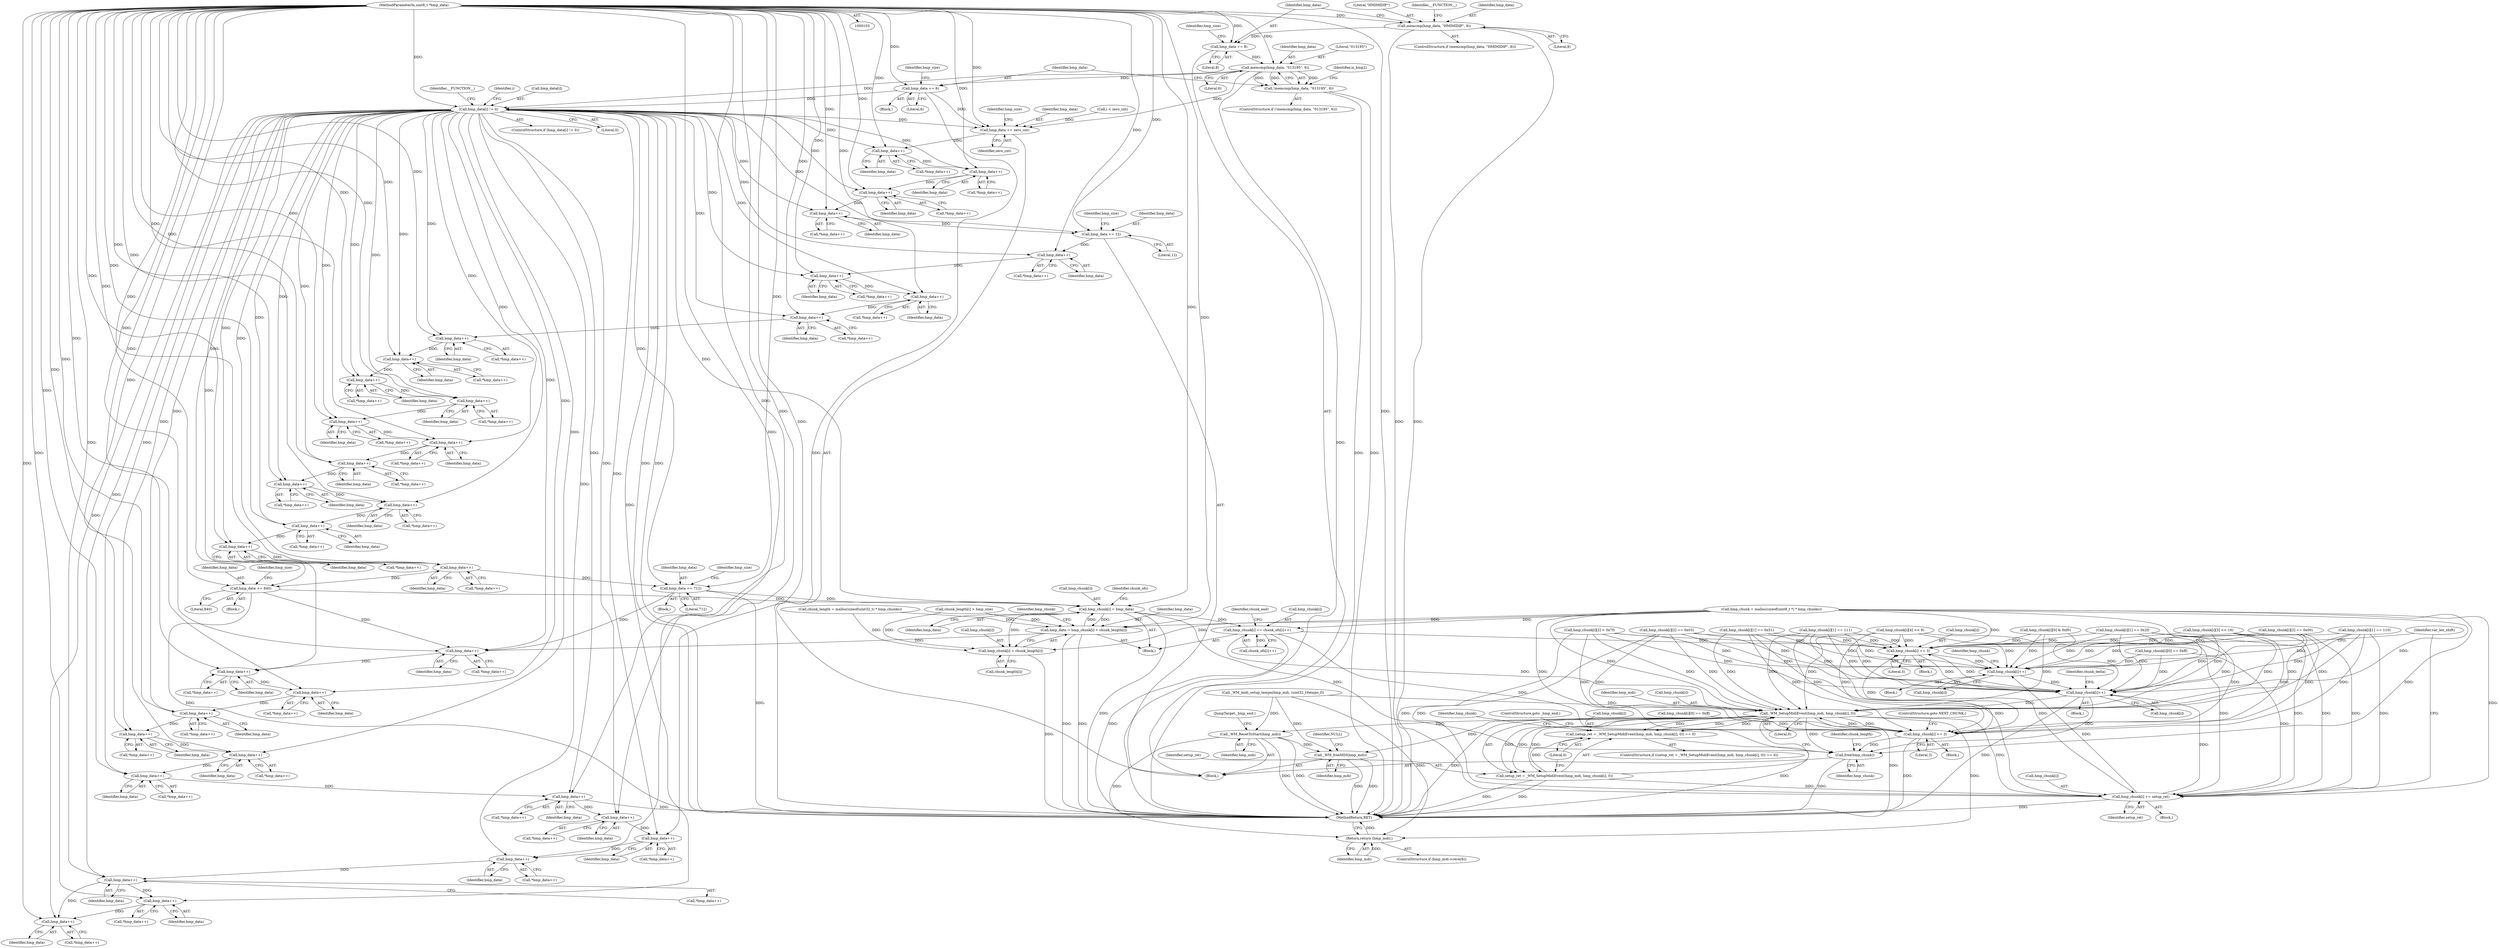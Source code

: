 digraph "0_wildmidi_660b513d99bced8783a4a5984ac2f742c74ebbdd_0@API" {
"1000215" [label="(Call,memcmp(hmp_data, \"013195\", 6))"];
"1000207" [label="(Call,hmp_data += 8)"];
"1000194" [label="(Call,memcmp(hmp_data, \"HMIMIDIP\", 8))"];
"1000104" [label="(MethodParameterIn,uint8_t *hmp_data)"];
"1000214" [label="(Call,!memcmp(hmp_data, \"013195\", 6))"];
"1000220" [label="(Call,hmp_data += 6)"];
"1000251" [label="(Call,hmp_data[i] != 0)"];
"1000265" [label="(Call,hmp_data += zero_cnt)"];
"1000274" [label="(Call,hmp_data++)"];
"1000280" [label="(Call,hmp_data++)"];
"1000287" [label="(Call,hmp_data++)"];
"1000294" [label="(Call,hmp_data++)"];
"1000302" [label="(Call,hmp_data += 12)"];
"1000311" [label="(Call,hmp_data++)"];
"1000317" [label="(Call,hmp_data++)"];
"1000324" [label="(Call,hmp_data++)"];
"1000331" [label="(Call,hmp_data++)"];
"1000340" [label="(Call,hmp_data++)"];
"1000346" [label="(Call,hmp_data++)"];
"1000353" [label="(Call,hmp_data++)"];
"1000360" [label="(Call,hmp_data++)"];
"1000374" [label="(Call,hmp_data++)"];
"1000380" [label="(Call,hmp_data++)"];
"1000387" [label="(Call,hmp_data++)"];
"1000394" [label="(Call,hmp_data++)"];
"1000431" [label="(Call,hmp_data++)"];
"1000437" [label="(Call,hmp_data++)"];
"1000444" [label="(Call,hmp_data++)"];
"1000451" [label="(Call,hmp_data++)"];
"1000462" [label="(Call,hmp_data += 840)"];
"1000535" [label="(Call,hmp_chunk[i] = hmp_data)"];
"1000742" [label="(Call,hmp_data = hmp_chunk[i] + chunk_length[i])"];
"1000548" [label="(Call,hmp_data++)"];
"1000554" [label="(Call,hmp_data++)"];
"1000561" [label="(Call,hmp_data++)"];
"1000568" [label="(Call,hmp_data++)"];
"1000583" [label="(Call,hmp_data++)"];
"1000591" [label="(Call,hmp_data++)"];
"1000600" [label="(Call,hmp_data++)"];
"1000609" [label="(Call,hmp_data++)"];
"1000639" [label="(Call,hmp_data++)"];
"1000645" [label="(Call,hmp_data++)"];
"1000652" [label="(Call,hmp_data++)"];
"1000659" [label="(Call,hmp_data++)"];
"1000696" [label="(Call,hmp_data++)"];
"1000722" [label="(Call,hmp_data++)"];
"1000744" [label="(Call,hmp_chunk[i] + chunk_length[i])"];
"1000751" [label="(Call,hmp_chunk[i] += chunk_ofs[i]++)"];
"1000899" [label="(Call,hmp_chunk[i] += 3)"];
"1001065" [label="(Call,hmp_chunk[i]++)"];
"1001091" [label="(Call,hmp_chunk[i]++)"];
"1000914" [label="(Call,_WM_SetupMidiEvent(hmp_mdi, hmp_chunk[i], 0))"];
"1000911" [label="(Call,(setup_ret = _WM_SetupMidiEvent(hmp_mdi, hmp_chunk[i], 0)) == 0)"];
"1000912" [label="(Call,setup_ret = _WM_SetupMidiEvent(hmp_mdi, hmp_chunk[i], 0))"];
"1001023" [label="(Call,hmp_chunk[i] += setup_ret)"];
"1000955" [label="(Call,hmp_chunk[i] += 3)"];
"1001211" [label="(Call,free(hmp_chunk))"];
"1001208" [label="(Call,_WM_ResetToStart(hmp_mdi))"];
"1001225" [label="(Return,return (hmp_mdi);)"];
"1001227" [label="(Call,_WM_freeMDI(hmp_mdi))"];
"1000470" [label="(Call,hmp_data += 712)"];
"1000912" [label="(Call,setup_ret = _WM_SetupMidiEvent(hmp_mdi, hmp_chunk[i], 0))"];
"1000269" [label="(Identifier,hmp_size)"];
"1000568" [label="(Call,hmp_data++)"];
"1000482" [label="(Call,_WM_midi_setup_tempo(hmp_mdi, (uint32_t)tempo_f))"];
"1000494" [label="(Call,chunk_length = malloc(sizeof(uint32_t) * hmp_chunks))"];
"1000200" [label="(Identifier,__FUNCTION__)"];
"1000222" [label="(Literal,6)"];
"1000332" [label="(Identifier,hmp_data)"];
"1000452" [label="(Identifier,hmp_data)"];
"1000660" [label="(Identifier,hmp_data)"];
"1000347" [label="(Identifier,hmp_data)"];
"1000554" [label="(Call,hmp_data++)"];
"1000920" [label="(Literal,0)"];
"1000432" [label="(Identifier,hmp_data)"];
"1000659" [label="(Call,hmp_data++)"];
"1000266" [label="(Identifier,hmp_data)"];
"1000723" [label="(Identifier,hmp_data)"];
"1000761" [label="(Identifier,chunk_end)"];
"1000722" [label="(Call,hmp_data++)"];
"1001092" [label="(Call,hmp_chunk[i])"];
"1000207" [label="(Call,hmp_data += 8)"];
"1000547" [label="(Call,*hmp_data++)"];
"1001210" [label="(JumpTarget,_hmp_end:)"];
"1000609" [label="(Call,hmp_data++)"];
"1000331" [label="(Call,hmp_data++)"];
"1000487" [label="(Call,hmp_chunk = malloc(sizeof(uint8_t *) * hmp_chunks))"];
"1001231" [label="(MethodReturn,RET)"];
"1000900" [label="(Call,hmp_chunk[i])"];
"1000463" [label="(Identifier,hmp_data)"];
"1000645" [label="(Call,hmp_data++)"];
"1000748" [label="(Call,chunk_length[i])"];
"1000964" [label="(Call,hmp_chunk[i][0] == 0xff)"];
"1000905" [label="(Block,)"];
"1001000" [label="(Call,hmp_chunk[i][4] << 8)"];
"1000618" [label="(Call,chunk_length[i] > hmp_size)"];
"1000567" [label="(Call,*hmp_data++)"];
"1000867" [label="(Call,hmp_chunk[i][0] & 0xf0)"];
"1000877" [label="(Call,hmp_chunk[i][1] == 110)"];
"1000472" [label="(Literal,712)"];
"1000940" [label="(Call,hmp_chunk[i][2] == 0x00)"];
"1000317" [label="(Call,hmp_data++)"];
"1000583" [label="(Call,hmp_data++)"];
"1000743" [label="(Identifier,hmp_data)"];
"1000561" [label="(Call,hmp_data++)"];
"1000316" [label="(Call,*hmp_data++)"];
"1000311" [label="(Call,hmp_data++)"];
"1000381" [label="(Identifier,hmp_data)"];
"1001211" [label="(Call,free(hmp_chunk))"];
"1000219" [label="(Block,)"];
"1000275" [label="(Identifier,hmp_data)"];
"1000445" [label="(Identifier,hmp_data)"];
"1000394" [label="(Call,hmp_data++)"];
"1000915" [label="(Identifier,hmp_mdi)"];
"1000323" [label="(Call,*hmp_data++)"];
"1001091" [label="(Call,hmp_chunk[i]++)"];
"1000230" [label="(Identifier,is_hmp2)"];
"1000972" [label="(Call,hmp_chunk[i][1] == 0x51)"];
"1000450" [label="(Call,*hmp_data++)"];
"1000280" [label="(Call,hmp_data++)"];
"1000310" [label="(Call,*hmp_data++)"];
"1000195" [label="(Identifier,hmp_data)"];
"1000536" [label="(Call,hmp_chunk[i])"];
"1001023" [label="(Call,hmp_chunk[i] += setup_ret)"];
"1000755" [label="(Call,chunk_ofs[i]++)"];
"1000393" [label="(Call,*hmp_data++)"];
"1000474" [label="(Identifier,hmp_size)"];
"1000753" [label="(Identifier,hmp_chunk)"];
"1001208" [label="(Call,_WM_ResetToStart(hmp_mdi))"];
"1000303" [label="(Identifier,hmp_data)"];
"1000560" [label="(Call,*hmp_data++)"];
"1000325" [label="(Identifier,hmp_data)"];
"1000959" [label="(Literal,3)"];
"1000925" [label="(Call,hmp_chunk[i][0] == 0xff)"];
"1000451" [label="(Call,hmp_data++)"];
"1000992" [label="(Call,hmp_chunk[i][3] << 16)"];
"1000638" [label="(Call,*hmp_data++)"];
"1001072" [label="(Identifier,hmp_chunk)"];
"1000466" [label="(Identifier,hmp_size)"];
"1000470" [label="(Call,hmp_data += 712)"];
"1000352" [label="(Call,*hmp_data++)"];
"1000287" [label="(Call,hmp_data++)"];
"1000244" [label="(Call,i < zero_cnt)"];
"1000555" [label="(Identifier,hmp_data)"];
"1000462" [label="(Call,hmp_data += 840)"];
"1000469" [label="(Block,)"];
"1000304" [label="(Literal,12)"];
"1000302" [label="(Call,hmp_data += 12)"];
"1000644" [label="(Call,*hmp_data++)"];
"1000438" [label="(Identifier,hmp_data)"];
"1000216" [label="(Identifier,hmp_data)"];
"1000600" [label="(Call,hmp_data++)"];
"1000430" [label="(Call,*hmp_data++)"];
"1000590" [label="(Call,*hmp_data++)"];
"1001225" [label="(Return,return (hmp_mdi);)"];
"1000535" [label="(Call,hmp_chunk[i] = hmp_data)"];
"1000250" [label="(ControlStructure,if (hmp_data[i] != 0))"];
"1000582" [label="(Call,*hmp_data++)"];
"1000910" [label="(ControlStructure,if ((setup_ret = _WM_SetupMidiEvent(hmp_mdi, hmp_chunk[i], 0)) == 0))"];
"1001227" [label="(Call,_WM_freeMDI(hmp_mdi))"];
"1000106" [label="(Block,)"];
"1000914" [label="(Call,_WM_SetupMidiEvent(hmp_mdi, hmp_chunk[i], 0))"];
"1000273" [label="(Call,*hmp_data++)"];
"1000863" [label="(Block,)"];
"1000345" [label="(Call,*hmp_data++)"];
"1000288" [label="(Identifier,hmp_data)"];
"1001228" [label="(Identifier,hmp_mdi)"];
"1001029" [label="(Identifier,var_len_shift)"];
"1000380" [label="(Call,hmp_data++)"];
"1000395" [label="(Identifier,hmp_data)"];
"1000601" [label="(Identifier,hmp_data)"];
"1000251" [label="(Call,hmp_data[i] != 0)"];
"1000898" [label="(Block,)"];
"1000913" [label="(Identifier,setup_ret)"];
"1001024" [label="(Call,hmp_chunk[i])"];
"1000903" [label="(Literal,3)"];
"1000884" [label="(Call,hmp_chunk[i][1] == 111)"];
"1000318" [label="(Identifier,hmp_data)"];
"1000919" [label="(Literal,0)"];
"1000324" [label="(Call,hmp_data++)"];
"1000658" [label="(Call,*hmp_data++)"];
"1000375" [label="(Identifier,hmp_data)"];
"1000891" [label="(Call,hmp_chunk[i][2] > 0x7f)"];
"1000955" [label="(Call,hmp_chunk[i] += 3)"];
"1000444" [label="(Call,hmp_data++)"];
"1000542" [label="(Identifier,chunk_ofs)"];
"1000213" [label="(ControlStructure,if (!memcmp(hmp_data, \"013195\", 6)))"];
"1000751" [label="(Call,hmp_chunk[i] += chunk_ofs[i]++)"];
"1000569" [label="(Identifier,hmp_data)"];
"1000208" [label="(Identifier,hmp_data)"];
"1000745" [label="(Call,hmp_chunk[i])"];
"1000193" [label="(ControlStructure,if (memcmp(hmp_data, \"HMIMIDIP\", 8)))"];
"1000306" [label="(Identifier,hmp_size)"];
"1000330" [label="(Call,*hmp_data++)"];
"1000379" [label="(Call,*hmp_data++)"];
"1000721" [label="(Call,*hmp_data++)"];
"1000215" [label="(Call,memcmp(hmp_data, \"013195\", 6))"];
"1000947" [label="(Block,)"];
"1000651" [label="(Call,*hmp_data++)"];
"1000652" [label="(Call,hmp_data++)"];
"1000267" [label="(Identifier,zero_cnt)"];
"1000339" [label="(Call,*hmp_data++)"];
"1000640" [label="(Identifier,hmp_data)"];
"1000899" [label="(Call,hmp_chunk[i] += 3)"];
"1000217" [label="(Literal,\"013195\")"];
"1000548" [label="(Call,hmp_data++)"];
"1000549" [label="(Identifier,hmp_data)"];
"1000295" [label="(Identifier,hmp_data)"];
"1000539" [label="(Identifier,hmp_data)"];
"1000265" [label="(Call,hmp_data += zero_cnt)"];
"1000360" [label="(Call,hmp_data++)"];
"1000695" [label="(Call,*hmp_data++)"];
"1000341" [label="(Identifier,hmp_data)"];
"1000220" [label="(Call,hmp_data += 6)"];
"1000431" [label="(Call,hmp_data++)"];
"1001066" [label="(Call,hmp_chunk[i])"];
"1000697" [label="(Identifier,hmp_data)"];
"1000639" [label="(Call,hmp_data++)"];
"1000608" [label="(Call,*hmp_data++)"];
"1000258" [label="(Identifier,__FUNCTION__)"];
"1000653" [label="(Identifier,hmp_data)"];
"1000346" [label="(Call,hmp_data++)"];
"1000197" [label="(Literal,8)"];
"1000281" [label="(Identifier,hmp_data)"];
"1000979" [label="(Call,hmp_chunk[i][2] == 0x03)"];
"1001045" [label="(Block,)"];
"1001097" [label="(Identifier,chunk_delta)"];
"1000591" [label="(Call,hmp_data++)"];
"1001027" [label="(Identifier,setup_ret)"];
"1000933" [label="(Call,hmp_chunk[i][1] == 0x2f)"];
"1000373" [label="(Call,*hmp_data++)"];
"1000592" [label="(Identifier,hmp_data)"];
"1000436" [label="(Call,*hmp_data++)"];
"1001212" [label="(Identifier,hmp_chunk)"];
"1000388" [label="(Identifier,hmp_data)"];
"1000194" [label="(Call,memcmp(hmp_data, \"HMIMIDIP\", 8))"];
"1000274" [label="(Call,hmp_data++)"];
"1000214" [label="(Call,!memcmp(hmp_data, \"013195\", 6))"];
"1000218" [label="(Literal,6)"];
"1000437" [label="(Call,hmp_data++)"];
"1000293" [label="(Call,*hmp_data++)"];
"1000562" [label="(Identifier,hmp_data)"];
"1000553" [label="(Call,*hmp_data++)"];
"1001226" [label="(Identifier,hmp_mdi)"];
"1000387" [label="(Call,hmp_data++)"];
"1000248" [label="(Identifier,i)"];
"1000960" [label="(ControlStructure,goto NEXT_CHUNK;)"];
"1000464" [label="(Literal,840)"];
"1000286" [label="(Call,*hmp_data++)"];
"1000471" [label="(Identifier,hmp_data)"];
"1000252" [label="(Call,hmp_data[i])"];
"1000386" [label="(Call,*hmp_data++)"];
"1000361" [label="(Identifier,hmp_data)"];
"1000279" [label="(Call,*hmp_data++)"];
"1000752" [label="(Call,hmp_chunk[i])"];
"1000224" [label="(Identifier,hmp_size)"];
"1000221" [label="(Identifier,hmp_data)"];
"1000294" [label="(Call,hmp_data++)"];
"1000209" [label="(Literal,8)"];
"1000354" [label="(Identifier,hmp_data)"];
"1000461" [label="(Block,)"];
"1000916" [label="(Call,hmp_chunk[i])"];
"1000610" [label="(Identifier,hmp_data)"];
"1000956" [label="(Call,hmp_chunk[i])"];
"1001230" [label="(Identifier,NULL)"];
"1000584" [label="(Identifier,hmp_data)"];
"1000374" [label="(Call,hmp_data++)"];
"1000928" [label="(Identifier,hmp_chunk)"];
"1000742" [label="(Call,hmp_data = hmp_chunk[i] + chunk_length[i])"];
"1000646" [label="(Identifier,hmp_data)"];
"1000599" [label="(Call,*hmp_data++)"];
"1001214" [label="(Identifier,chunk_length)"];
"1000312" [label="(Identifier,hmp_data)"];
"1000340" [label="(Call,hmp_data++)"];
"1000744" [label="(Call,hmp_chunk[i] + chunk_length[i])"];
"1001065" [label="(Call,hmp_chunk[i]++)"];
"1000104" [label="(MethodParameterIn,uint8_t *hmp_data)"];
"1000359" [label="(Call,*hmp_data++)"];
"1000353" [label="(Call,hmp_data++)"];
"1000911" [label="(Call,(setup_ret = _WM_SetupMidiEvent(hmp_mdi, hmp_chunk[i], 0)) == 0)"];
"1000196" [label="(Literal,\"HMIMIDIP\")"];
"1000922" [label="(ControlStructure,goto _hmp_end;)"];
"1001209" [label="(Identifier,hmp_mdi)"];
"1000696" [label="(Call,hmp_data++)"];
"1000255" [label="(Literal,0)"];
"1000534" [label="(Block,)"];
"1001221" [label="(ControlStructure,if (hmp_mdi->reverb))"];
"1000443" [label="(Call,*hmp_data++)"];
"1000211" [label="(Identifier,hmp_size)"];
"1000215" -> "1000214"  [label="AST: "];
"1000215" -> "1000218"  [label="CFG: "];
"1000216" -> "1000215"  [label="AST: "];
"1000217" -> "1000215"  [label="AST: "];
"1000218" -> "1000215"  [label="AST: "];
"1000214" -> "1000215"  [label="CFG: "];
"1000215" -> "1001231"  [label="DDG: "];
"1000215" -> "1000214"  [label="DDG: "];
"1000215" -> "1000214"  [label="DDG: "];
"1000215" -> "1000214"  [label="DDG: "];
"1000207" -> "1000215"  [label="DDG: "];
"1000104" -> "1000215"  [label="DDG: "];
"1000215" -> "1000220"  [label="DDG: "];
"1000215" -> "1000251"  [label="DDG: "];
"1000215" -> "1000265"  [label="DDG: "];
"1000207" -> "1000106"  [label="AST: "];
"1000207" -> "1000209"  [label="CFG: "];
"1000208" -> "1000207"  [label="AST: "];
"1000209" -> "1000207"  [label="AST: "];
"1000211" -> "1000207"  [label="CFG: "];
"1000194" -> "1000207"  [label="DDG: "];
"1000104" -> "1000207"  [label="DDG: "];
"1000194" -> "1000193"  [label="AST: "];
"1000194" -> "1000197"  [label="CFG: "];
"1000195" -> "1000194"  [label="AST: "];
"1000196" -> "1000194"  [label="AST: "];
"1000197" -> "1000194"  [label="AST: "];
"1000200" -> "1000194"  [label="CFG: "];
"1000208" -> "1000194"  [label="CFG: "];
"1000194" -> "1001231"  [label="DDG: "];
"1000194" -> "1001231"  [label="DDG: "];
"1000104" -> "1000194"  [label="DDG: "];
"1000104" -> "1000103"  [label="AST: "];
"1000104" -> "1001231"  [label="DDG: "];
"1000104" -> "1000220"  [label="DDG: "];
"1000104" -> "1000251"  [label="DDG: "];
"1000104" -> "1000265"  [label="DDG: "];
"1000104" -> "1000274"  [label="DDG: "];
"1000104" -> "1000280"  [label="DDG: "];
"1000104" -> "1000287"  [label="DDG: "];
"1000104" -> "1000294"  [label="DDG: "];
"1000104" -> "1000302"  [label="DDG: "];
"1000104" -> "1000311"  [label="DDG: "];
"1000104" -> "1000317"  [label="DDG: "];
"1000104" -> "1000324"  [label="DDG: "];
"1000104" -> "1000331"  [label="DDG: "];
"1000104" -> "1000340"  [label="DDG: "];
"1000104" -> "1000346"  [label="DDG: "];
"1000104" -> "1000353"  [label="DDG: "];
"1000104" -> "1000360"  [label="DDG: "];
"1000104" -> "1000374"  [label="DDG: "];
"1000104" -> "1000380"  [label="DDG: "];
"1000104" -> "1000387"  [label="DDG: "];
"1000104" -> "1000394"  [label="DDG: "];
"1000104" -> "1000431"  [label="DDG: "];
"1000104" -> "1000437"  [label="DDG: "];
"1000104" -> "1000444"  [label="DDG: "];
"1000104" -> "1000451"  [label="DDG: "];
"1000104" -> "1000462"  [label="DDG: "];
"1000104" -> "1000470"  [label="DDG: "];
"1000104" -> "1000535"  [label="DDG: "];
"1000104" -> "1000548"  [label="DDG: "];
"1000104" -> "1000554"  [label="DDG: "];
"1000104" -> "1000561"  [label="DDG: "];
"1000104" -> "1000568"  [label="DDG: "];
"1000104" -> "1000583"  [label="DDG: "];
"1000104" -> "1000591"  [label="DDG: "];
"1000104" -> "1000600"  [label="DDG: "];
"1000104" -> "1000609"  [label="DDG: "];
"1000104" -> "1000639"  [label="DDG: "];
"1000104" -> "1000645"  [label="DDG: "];
"1000104" -> "1000652"  [label="DDG: "];
"1000104" -> "1000659"  [label="DDG: "];
"1000104" -> "1000696"  [label="DDG: "];
"1000104" -> "1000722"  [label="DDG: "];
"1000104" -> "1000742"  [label="DDG: "];
"1000214" -> "1000213"  [label="AST: "];
"1000221" -> "1000214"  [label="CFG: "];
"1000230" -> "1000214"  [label="CFG: "];
"1000214" -> "1001231"  [label="DDG: "];
"1000214" -> "1001231"  [label="DDG: "];
"1000220" -> "1000219"  [label="AST: "];
"1000220" -> "1000222"  [label="CFG: "];
"1000221" -> "1000220"  [label="AST: "];
"1000222" -> "1000220"  [label="AST: "];
"1000224" -> "1000220"  [label="CFG: "];
"1000220" -> "1001231"  [label="DDG: "];
"1000220" -> "1000251"  [label="DDG: "];
"1000220" -> "1000265"  [label="DDG: "];
"1000251" -> "1000250"  [label="AST: "];
"1000251" -> "1000255"  [label="CFG: "];
"1000252" -> "1000251"  [label="AST: "];
"1000255" -> "1000251"  [label="AST: "];
"1000258" -> "1000251"  [label="CFG: "];
"1000248" -> "1000251"  [label="CFG: "];
"1000251" -> "1001231"  [label="DDG: "];
"1000251" -> "1001231"  [label="DDG: "];
"1000251" -> "1000265"  [label="DDG: "];
"1000251" -> "1000274"  [label="DDG: "];
"1000251" -> "1000280"  [label="DDG: "];
"1000251" -> "1000287"  [label="DDG: "];
"1000251" -> "1000294"  [label="DDG: "];
"1000251" -> "1000302"  [label="DDG: "];
"1000251" -> "1000311"  [label="DDG: "];
"1000251" -> "1000317"  [label="DDG: "];
"1000251" -> "1000324"  [label="DDG: "];
"1000251" -> "1000331"  [label="DDG: "];
"1000251" -> "1000340"  [label="DDG: "];
"1000251" -> "1000346"  [label="DDG: "];
"1000251" -> "1000353"  [label="DDG: "];
"1000251" -> "1000360"  [label="DDG: "];
"1000251" -> "1000374"  [label="DDG: "];
"1000251" -> "1000380"  [label="DDG: "];
"1000251" -> "1000387"  [label="DDG: "];
"1000251" -> "1000394"  [label="DDG: "];
"1000251" -> "1000431"  [label="DDG: "];
"1000251" -> "1000437"  [label="DDG: "];
"1000251" -> "1000444"  [label="DDG: "];
"1000251" -> "1000451"  [label="DDG: "];
"1000251" -> "1000462"  [label="DDG: "];
"1000251" -> "1000470"  [label="DDG: "];
"1000251" -> "1000535"  [label="DDG: "];
"1000251" -> "1000548"  [label="DDG: "];
"1000251" -> "1000554"  [label="DDG: "];
"1000251" -> "1000561"  [label="DDG: "];
"1000251" -> "1000568"  [label="DDG: "];
"1000251" -> "1000583"  [label="DDG: "];
"1000251" -> "1000591"  [label="DDG: "];
"1000251" -> "1000600"  [label="DDG: "];
"1000251" -> "1000609"  [label="DDG: "];
"1000251" -> "1000639"  [label="DDG: "];
"1000251" -> "1000645"  [label="DDG: "];
"1000251" -> "1000652"  [label="DDG: "];
"1000251" -> "1000659"  [label="DDG: "];
"1000251" -> "1000696"  [label="DDG: "];
"1000251" -> "1000722"  [label="DDG: "];
"1000265" -> "1000106"  [label="AST: "];
"1000265" -> "1000267"  [label="CFG: "];
"1000266" -> "1000265"  [label="AST: "];
"1000267" -> "1000265"  [label="AST: "];
"1000269" -> "1000265"  [label="CFG: "];
"1000244" -> "1000265"  [label="DDG: "];
"1000265" -> "1000274"  [label="DDG: "];
"1000274" -> "1000273"  [label="AST: "];
"1000274" -> "1000275"  [label="CFG: "];
"1000275" -> "1000274"  [label="AST: "];
"1000273" -> "1000274"  [label="CFG: "];
"1000274" -> "1000280"  [label="DDG: "];
"1000280" -> "1000279"  [label="AST: "];
"1000280" -> "1000281"  [label="CFG: "];
"1000281" -> "1000280"  [label="AST: "];
"1000279" -> "1000280"  [label="CFG: "];
"1000280" -> "1000287"  [label="DDG: "];
"1000287" -> "1000286"  [label="AST: "];
"1000287" -> "1000288"  [label="CFG: "];
"1000288" -> "1000287"  [label="AST: "];
"1000286" -> "1000287"  [label="CFG: "];
"1000287" -> "1000294"  [label="DDG: "];
"1000294" -> "1000293"  [label="AST: "];
"1000294" -> "1000295"  [label="CFG: "];
"1000295" -> "1000294"  [label="AST: "];
"1000293" -> "1000294"  [label="CFG: "];
"1000294" -> "1000302"  [label="DDG: "];
"1000302" -> "1000106"  [label="AST: "];
"1000302" -> "1000304"  [label="CFG: "];
"1000303" -> "1000302"  [label="AST: "];
"1000304" -> "1000302"  [label="AST: "];
"1000306" -> "1000302"  [label="CFG: "];
"1000302" -> "1000311"  [label="DDG: "];
"1000311" -> "1000310"  [label="AST: "];
"1000311" -> "1000312"  [label="CFG: "];
"1000312" -> "1000311"  [label="AST: "];
"1000310" -> "1000311"  [label="CFG: "];
"1000311" -> "1000317"  [label="DDG: "];
"1000317" -> "1000316"  [label="AST: "];
"1000317" -> "1000318"  [label="CFG: "];
"1000318" -> "1000317"  [label="AST: "];
"1000316" -> "1000317"  [label="CFG: "];
"1000317" -> "1000324"  [label="DDG: "];
"1000324" -> "1000323"  [label="AST: "];
"1000324" -> "1000325"  [label="CFG: "];
"1000325" -> "1000324"  [label="AST: "];
"1000323" -> "1000324"  [label="CFG: "];
"1000324" -> "1000331"  [label="DDG: "];
"1000331" -> "1000330"  [label="AST: "];
"1000331" -> "1000332"  [label="CFG: "];
"1000332" -> "1000331"  [label="AST: "];
"1000330" -> "1000331"  [label="CFG: "];
"1000331" -> "1000340"  [label="DDG: "];
"1000340" -> "1000339"  [label="AST: "];
"1000340" -> "1000341"  [label="CFG: "];
"1000341" -> "1000340"  [label="AST: "];
"1000339" -> "1000340"  [label="CFG: "];
"1000340" -> "1000346"  [label="DDG: "];
"1000346" -> "1000345"  [label="AST: "];
"1000346" -> "1000347"  [label="CFG: "];
"1000347" -> "1000346"  [label="AST: "];
"1000345" -> "1000346"  [label="CFG: "];
"1000346" -> "1000353"  [label="DDG: "];
"1000353" -> "1000352"  [label="AST: "];
"1000353" -> "1000354"  [label="CFG: "];
"1000354" -> "1000353"  [label="AST: "];
"1000352" -> "1000353"  [label="CFG: "];
"1000353" -> "1000360"  [label="DDG: "];
"1000360" -> "1000359"  [label="AST: "];
"1000360" -> "1000361"  [label="CFG: "];
"1000361" -> "1000360"  [label="AST: "];
"1000359" -> "1000360"  [label="CFG: "];
"1000360" -> "1000374"  [label="DDG: "];
"1000374" -> "1000373"  [label="AST: "];
"1000374" -> "1000375"  [label="CFG: "];
"1000375" -> "1000374"  [label="AST: "];
"1000373" -> "1000374"  [label="CFG: "];
"1000374" -> "1000380"  [label="DDG: "];
"1000380" -> "1000379"  [label="AST: "];
"1000380" -> "1000381"  [label="CFG: "];
"1000381" -> "1000380"  [label="AST: "];
"1000379" -> "1000380"  [label="CFG: "];
"1000380" -> "1000387"  [label="DDG: "];
"1000387" -> "1000386"  [label="AST: "];
"1000387" -> "1000388"  [label="CFG: "];
"1000388" -> "1000387"  [label="AST: "];
"1000386" -> "1000387"  [label="CFG: "];
"1000387" -> "1000394"  [label="DDG: "];
"1000394" -> "1000393"  [label="AST: "];
"1000394" -> "1000395"  [label="CFG: "];
"1000395" -> "1000394"  [label="AST: "];
"1000393" -> "1000394"  [label="CFG: "];
"1000394" -> "1000431"  [label="DDG: "];
"1000431" -> "1000430"  [label="AST: "];
"1000431" -> "1000432"  [label="CFG: "];
"1000432" -> "1000431"  [label="AST: "];
"1000430" -> "1000431"  [label="CFG: "];
"1000431" -> "1000437"  [label="DDG: "];
"1000437" -> "1000436"  [label="AST: "];
"1000437" -> "1000438"  [label="CFG: "];
"1000438" -> "1000437"  [label="AST: "];
"1000436" -> "1000437"  [label="CFG: "];
"1000437" -> "1000444"  [label="DDG: "];
"1000444" -> "1000443"  [label="AST: "];
"1000444" -> "1000445"  [label="CFG: "];
"1000445" -> "1000444"  [label="AST: "];
"1000443" -> "1000444"  [label="CFG: "];
"1000444" -> "1000451"  [label="DDG: "];
"1000451" -> "1000450"  [label="AST: "];
"1000451" -> "1000452"  [label="CFG: "];
"1000452" -> "1000451"  [label="AST: "];
"1000450" -> "1000451"  [label="CFG: "];
"1000451" -> "1000462"  [label="DDG: "];
"1000451" -> "1000470"  [label="DDG: "];
"1000462" -> "1000461"  [label="AST: "];
"1000462" -> "1000464"  [label="CFG: "];
"1000463" -> "1000462"  [label="AST: "];
"1000464" -> "1000462"  [label="AST: "];
"1000466" -> "1000462"  [label="CFG: "];
"1000462" -> "1001231"  [label="DDG: "];
"1000462" -> "1000535"  [label="DDG: "];
"1000462" -> "1000548"  [label="DDG: "];
"1000535" -> "1000534"  [label="AST: "];
"1000535" -> "1000539"  [label="CFG: "];
"1000536" -> "1000535"  [label="AST: "];
"1000539" -> "1000535"  [label="AST: "];
"1000542" -> "1000535"  [label="CFG: "];
"1000535" -> "1001231"  [label="DDG: "];
"1000742" -> "1000535"  [label="DDG: "];
"1000470" -> "1000535"  [label="DDG: "];
"1000535" -> "1000742"  [label="DDG: "];
"1000535" -> "1000744"  [label="DDG: "];
"1000535" -> "1000751"  [label="DDG: "];
"1000535" -> "1001211"  [label="DDG: "];
"1000742" -> "1000534"  [label="AST: "];
"1000742" -> "1000744"  [label="CFG: "];
"1000743" -> "1000742"  [label="AST: "];
"1000744" -> "1000742"  [label="AST: "];
"1000753" -> "1000742"  [label="CFG: "];
"1000742" -> "1001231"  [label="DDG: "];
"1000742" -> "1001231"  [label="DDG: "];
"1000742" -> "1000548"  [label="DDG: "];
"1000487" -> "1000742"  [label="DDG: "];
"1000494" -> "1000742"  [label="DDG: "];
"1000618" -> "1000742"  [label="DDG: "];
"1000548" -> "1000547"  [label="AST: "];
"1000548" -> "1000549"  [label="CFG: "];
"1000549" -> "1000548"  [label="AST: "];
"1000547" -> "1000548"  [label="CFG: "];
"1000470" -> "1000548"  [label="DDG: "];
"1000548" -> "1000554"  [label="DDG: "];
"1000554" -> "1000553"  [label="AST: "];
"1000554" -> "1000555"  [label="CFG: "];
"1000555" -> "1000554"  [label="AST: "];
"1000553" -> "1000554"  [label="CFG: "];
"1000554" -> "1000561"  [label="DDG: "];
"1000561" -> "1000560"  [label="AST: "];
"1000561" -> "1000562"  [label="CFG: "];
"1000562" -> "1000561"  [label="AST: "];
"1000560" -> "1000561"  [label="CFG: "];
"1000561" -> "1000568"  [label="DDG: "];
"1000568" -> "1000567"  [label="AST: "];
"1000568" -> "1000569"  [label="CFG: "];
"1000569" -> "1000568"  [label="AST: "];
"1000567" -> "1000568"  [label="CFG: "];
"1000568" -> "1000583"  [label="DDG: "];
"1000583" -> "1000582"  [label="AST: "];
"1000583" -> "1000584"  [label="CFG: "];
"1000584" -> "1000583"  [label="AST: "];
"1000582" -> "1000583"  [label="CFG: "];
"1000583" -> "1000591"  [label="DDG: "];
"1000591" -> "1000590"  [label="AST: "];
"1000591" -> "1000592"  [label="CFG: "];
"1000592" -> "1000591"  [label="AST: "];
"1000590" -> "1000591"  [label="CFG: "];
"1000591" -> "1000600"  [label="DDG: "];
"1000600" -> "1000599"  [label="AST: "];
"1000600" -> "1000601"  [label="CFG: "];
"1000601" -> "1000600"  [label="AST: "];
"1000599" -> "1000600"  [label="CFG: "];
"1000600" -> "1000609"  [label="DDG: "];
"1000609" -> "1000608"  [label="AST: "];
"1000609" -> "1000610"  [label="CFG: "];
"1000610" -> "1000609"  [label="AST: "];
"1000608" -> "1000609"  [label="CFG: "];
"1000609" -> "1001231"  [label="DDG: "];
"1000609" -> "1000639"  [label="DDG: "];
"1000639" -> "1000638"  [label="AST: "];
"1000639" -> "1000640"  [label="CFG: "];
"1000640" -> "1000639"  [label="AST: "];
"1000638" -> "1000639"  [label="CFG: "];
"1000639" -> "1000645"  [label="DDG: "];
"1000645" -> "1000644"  [label="AST: "];
"1000645" -> "1000646"  [label="CFG: "];
"1000646" -> "1000645"  [label="AST: "];
"1000644" -> "1000645"  [label="CFG: "];
"1000645" -> "1000652"  [label="DDG: "];
"1000652" -> "1000651"  [label="AST: "];
"1000652" -> "1000653"  [label="CFG: "];
"1000653" -> "1000652"  [label="AST: "];
"1000651" -> "1000652"  [label="CFG: "];
"1000652" -> "1000659"  [label="DDG: "];
"1000659" -> "1000658"  [label="AST: "];
"1000659" -> "1000660"  [label="CFG: "];
"1000660" -> "1000659"  [label="AST: "];
"1000658" -> "1000659"  [label="CFG: "];
"1000659" -> "1000696"  [label="DDG: "];
"1000659" -> "1000722"  [label="DDG: "];
"1000696" -> "1000695"  [label="AST: "];
"1000696" -> "1000697"  [label="CFG: "];
"1000697" -> "1000696"  [label="AST: "];
"1000695" -> "1000696"  [label="CFG: "];
"1000696" -> "1000722"  [label="DDG: "];
"1000722" -> "1000721"  [label="AST: "];
"1000722" -> "1000723"  [label="CFG: "];
"1000723" -> "1000722"  [label="AST: "];
"1000721" -> "1000722"  [label="CFG: "];
"1000744" -> "1000748"  [label="CFG: "];
"1000745" -> "1000744"  [label="AST: "];
"1000748" -> "1000744"  [label="AST: "];
"1000744" -> "1001231"  [label="DDG: "];
"1000487" -> "1000744"  [label="DDG: "];
"1000494" -> "1000744"  [label="DDG: "];
"1000618" -> "1000744"  [label="DDG: "];
"1000751" -> "1000534"  [label="AST: "];
"1000751" -> "1000755"  [label="CFG: "];
"1000752" -> "1000751"  [label="AST: "];
"1000755" -> "1000751"  [label="AST: "];
"1000761" -> "1000751"  [label="CFG: "];
"1000751" -> "1001231"  [label="DDG: "];
"1000487" -> "1000751"  [label="DDG: "];
"1000755" -> "1000751"  [label="DDG: "];
"1000751" -> "1000899"  [label="DDG: "];
"1000751" -> "1000914"  [label="DDG: "];
"1000751" -> "1001211"  [label="DDG: "];
"1000899" -> "1000898"  [label="AST: "];
"1000899" -> "1000903"  [label="CFG: "];
"1000900" -> "1000899"  [label="AST: "];
"1000903" -> "1000899"  [label="AST: "];
"1001029" -> "1000899"  [label="CFG: "];
"1000877" -> "1000899"  [label="DDG: "];
"1000992" -> "1000899"  [label="DDG: "];
"1000933" -> "1000899"  [label="DDG: "];
"1000487" -> "1000899"  [label="DDG: "];
"1000884" -> "1000899"  [label="DDG: "];
"1001000" -> "1000899"  [label="DDG: "];
"1000972" -> "1000899"  [label="DDG: "];
"1000867" -> "1000899"  [label="DDG: "];
"1000955" -> "1000899"  [label="DDG: "];
"1000940" -> "1000899"  [label="DDG: "];
"1000891" -> "1000899"  [label="DDG: "];
"1001091" -> "1000899"  [label="DDG: "];
"1000979" -> "1000899"  [label="DDG: "];
"1000899" -> "1001065"  [label="DDG: "];
"1000899" -> "1001091"  [label="DDG: "];
"1001065" -> "1001045"  [label="AST: "];
"1001065" -> "1001066"  [label="CFG: "];
"1001066" -> "1001065"  [label="AST: "];
"1001072" -> "1001065"  [label="CFG: "];
"1000877" -> "1001065"  [label="DDG: "];
"1001023" -> "1001065"  [label="DDG: "];
"1000992" -> "1001065"  [label="DDG: "];
"1000964" -> "1001065"  [label="DDG: "];
"1000933" -> "1001065"  [label="DDG: "];
"1000487" -> "1001065"  [label="DDG: "];
"1000884" -> "1001065"  [label="DDG: "];
"1001000" -> "1001065"  [label="DDG: "];
"1000972" -> "1001065"  [label="DDG: "];
"1000979" -> "1001065"  [label="DDG: "];
"1000867" -> "1001065"  [label="DDG: "];
"1000940" -> "1001065"  [label="DDG: "];
"1000891" -> "1001065"  [label="DDG: "];
"1001065" -> "1001091"  [label="DDG: "];
"1001091" -> "1000863"  [label="AST: "];
"1001091" -> "1001092"  [label="CFG: "];
"1001092" -> "1001091"  [label="AST: "];
"1001097" -> "1001091"  [label="CFG: "];
"1001091" -> "1001231"  [label="DDG: "];
"1001091" -> "1000914"  [label="DDG: "];
"1000877" -> "1001091"  [label="DDG: "];
"1001023" -> "1001091"  [label="DDG: "];
"1000992" -> "1001091"  [label="DDG: "];
"1000964" -> "1001091"  [label="DDG: "];
"1000933" -> "1001091"  [label="DDG: "];
"1000487" -> "1001091"  [label="DDG: "];
"1000884" -> "1001091"  [label="DDG: "];
"1001000" -> "1001091"  [label="DDG: "];
"1000972" -> "1001091"  [label="DDG: "];
"1000979" -> "1001091"  [label="DDG: "];
"1000867" -> "1001091"  [label="DDG: "];
"1000940" -> "1001091"  [label="DDG: "];
"1000891" -> "1001091"  [label="DDG: "];
"1001091" -> "1001211"  [label="DDG: "];
"1000914" -> "1000912"  [label="AST: "];
"1000914" -> "1000919"  [label="CFG: "];
"1000915" -> "1000914"  [label="AST: "];
"1000916" -> "1000914"  [label="AST: "];
"1000919" -> "1000914"  [label="AST: "];
"1000912" -> "1000914"  [label="CFG: "];
"1000914" -> "1001231"  [label="DDG: "];
"1000914" -> "1001231"  [label="DDG: "];
"1000914" -> "1000911"  [label="DDG: "];
"1000914" -> "1000911"  [label="DDG: "];
"1000914" -> "1000911"  [label="DDG: "];
"1000914" -> "1000912"  [label="DDG: "];
"1000914" -> "1000912"  [label="DDG: "];
"1000914" -> "1000912"  [label="DDG: "];
"1000482" -> "1000914"  [label="DDG: "];
"1000877" -> "1000914"  [label="DDG: "];
"1000992" -> "1000914"  [label="DDG: "];
"1000933" -> "1000914"  [label="DDG: "];
"1000487" -> "1000914"  [label="DDG: "];
"1000884" -> "1000914"  [label="DDG: "];
"1001000" -> "1000914"  [label="DDG: "];
"1000972" -> "1000914"  [label="DDG: "];
"1000867" -> "1000914"  [label="DDG: "];
"1000955" -> "1000914"  [label="DDG: "];
"1000940" -> "1000914"  [label="DDG: "];
"1000891" -> "1000914"  [label="DDG: "];
"1000979" -> "1000914"  [label="DDG: "];
"1000914" -> "1000955"  [label="DDG: "];
"1000914" -> "1001023"  [label="DDG: "];
"1000914" -> "1001208"  [label="DDG: "];
"1000914" -> "1001211"  [label="DDG: "];
"1000914" -> "1001225"  [label="DDG: "];
"1000914" -> "1001227"  [label="DDG: "];
"1000911" -> "1000910"  [label="AST: "];
"1000911" -> "1000920"  [label="CFG: "];
"1000912" -> "1000911"  [label="AST: "];
"1000920" -> "1000911"  [label="AST: "];
"1000922" -> "1000911"  [label="CFG: "];
"1000928" -> "1000911"  [label="CFG: "];
"1000911" -> "1001231"  [label="DDG: "];
"1000912" -> "1000911"  [label="DDG: "];
"1000913" -> "1000912"  [label="AST: "];
"1000920" -> "1000912"  [label="CFG: "];
"1000912" -> "1001231"  [label="DDG: "];
"1000912" -> "1001231"  [label="DDG: "];
"1000912" -> "1001023"  [label="DDG: "];
"1001023" -> "1000905"  [label="AST: "];
"1001023" -> "1001027"  [label="CFG: "];
"1001024" -> "1001023"  [label="AST: "];
"1001027" -> "1001023"  [label="AST: "];
"1001029" -> "1001023"  [label="CFG: "];
"1001023" -> "1001231"  [label="DDG: "];
"1000877" -> "1001023"  [label="DDG: "];
"1000992" -> "1001023"  [label="DDG: "];
"1000964" -> "1001023"  [label="DDG: "];
"1000933" -> "1001023"  [label="DDG: "];
"1000487" -> "1001023"  [label="DDG: "];
"1000884" -> "1001023"  [label="DDG: "];
"1001000" -> "1001023"  [label="DDG: "];
"1000972" -> "1001023"  [label="DDG: "];
"1000979" -> "1001023"  [label="DDG: "];
"1000940" -> "1001023"  [label="DDG: "];
"1000891" -> "1001023"  [label="DDG: "];
"1000955" -> "1000947"  [label="AST: "];
"1000955" -> "1000959"  [label="CFG: "];
"1000956" -> "1000955"  [label="AST: "];
"1000959" -> "1000955"  [label="AST: "];
"1000960" -> "1000955"  [label="CFG: "];
"1000955" -> "1001231"  [label="DDG: "];
"1000925" -> "1000955"  [label="DDG: "];
"1000877" -> "1000955"  [label="DDG: "];
"1000992" -> "1000955"  [label="DDG: "];
"1000933" -> "1000955"  [label="DDG: "];
"1000487" -> "1000955"  [label="DDG: "];
"1000884" -> "1000955"  [label="DDG: "];
"1001000" -> "1000955"  [label="DDG: "];
"1000972" -> "1000955"  [label="DDG: "];
"1000979" -> "1000955"  [label="DDG: "];
"1000940" -> "1000955"  [label="DDG: "];
"1000891" -> "1000955"  [label="DDG: "];
"1000955" -> "1001211"  [label="DDG: "];
"1001211" -> "1000106"  [label="AST: "];
"1001211" -> "1001212"  [label="CFG: "];
"1001212" -> "1001211"  [label="AST: "];
"1001214" -> "1001211"  [label="CFG: "];
"1001211" -> "1001231"  [label="DDG: "];
"1000487" -> "1001211"  [label="DDG: "];
"1001208" -> "1000106"  [label="AST: "];
"1001208" -> "1001209"  [label="CFG: "];
"1001209" -> "1001208"  [label="AST: "];
"1001210" -> "1001208"  [label="CFG: "];
"1001208" -> "1001231"  [label="DDG: "];
"1001208" -> "1001231"  [label="DDG: "];
"1000482" -> "1001208"  [label="DDG: "];
"1001208" -> "1001225"  [label="DDG: "];
"1001208" -> "1001227"  [label="DDG: "];
"1001225" -> "1001221"  [label="AST: "];
"1001225" -> "1001226"  [label="CFG: "];
"1001226" -> "1001225"  [label="AST: "];
"1001231" -> "1001225"  [label="CFG: "];
"1001225" -> "1001231"  [label="DDG: "];
"1001226" -> "1001225"  [label="DDG: "];
"1000482" -> "1001225"  [label="DDG: "];
"1001227" -> "1000106"  [label="AST: "];
"1001227" -> "1001228"  [label="CFG: "];
"1001228" -> "1001227"  [label="AST: "];
"1001230" -> "1001227"  [label="CFG: "];
"1001227" -> "1001231"  [label="DDG: "];
"1001227" -> "1001231"  [label="DDG: "];
"1000482" -> "1001227"  [label="DDG: "];
"1000470" -> "1000469"  [label="AST: "];
"1000470" -> "1000472"  [label="CFG: "];
"1000471" -> "1000470"  [label="AST: "];
"1000472" -> "1000470"  [label="AST: "];
"1000474" -> "1000470"  [label="CFG: "];
"1000470" -> "1001231"  [label="DDG: "];
}
